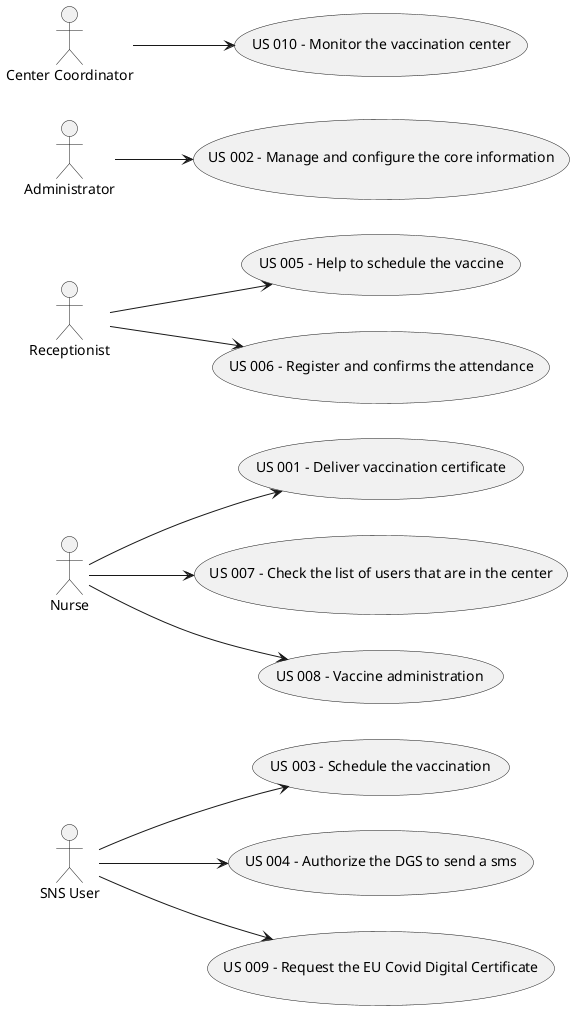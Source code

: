@startuml
'https://plantuml.com/use-case-diagram


left to right direction
actor "SNS User" as user
actor "Nurse" as nurse
actor "Receptionist" as re
actor "Administrator" as adm
actor "Center Coordinator" as cc

usecase "US 003 - Schedule the vaccination" as UC1
usecase "US 005 - Help to schedule the vaccine" as UC10
usecase "US 004 - Authorize the DGS to send a sms" as UC2
usecase "US 009 - Request the EU Covid Digital Certificate" as UC3
usecase "US 001 - Deliver vaccination certificate" as UC4
usecase "US 007 - Check the list of users that are in the center" as UC5
usecase "US 008 - Vaccine administration" as UC6
usecase "US 006 - Register and confirms the attendance" as UC7
usecase "US 002 - Manage and configure the core information" as UC8
usecase "US 010 - Monitor the vaccination center" as UC9


user --> UC1
user --> UC2
user --> UC3
nurse --> UC4
re --> UC10
nurse --> UC5
nurse --> UC6
re --> UC7
adm --> UC8
cc --> UC9







@enduml